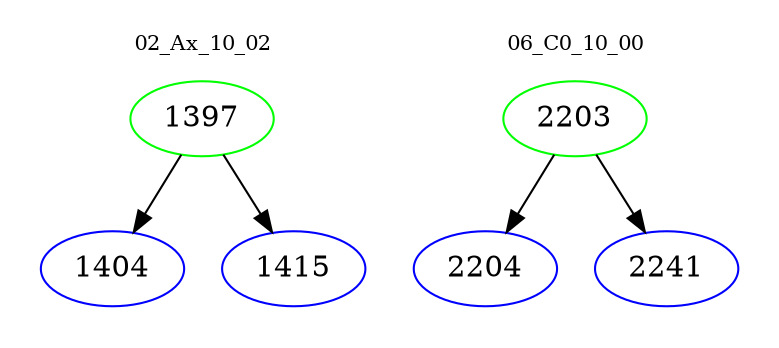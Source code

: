 digraph{
subgraph cluster_0 {
color = white
label = "02_Ax_10_02";
fontsize=10;
T0_1397 [label="1397", color="green"]
T0_1397 -> T0_1404 [color="black"]
T0_1404 [label="1404", color="blue"]
T0_1397 -> T0_1415 [color="black"]
T0_1415 [label="1415", color="blue"]
}
subgraph cluster_1 {
color = white
label = "06_C0_10_00";
fontsize=10;
T1_2203 [label="2203", color="green"]
T1_2203 -> T1_2204 [color="black"]
T1_2204 [label="2204", color="blue"]
T1_2203 -> T1_2241 [color="black"]
T1_2241 [label="2241", color="blue"]
}
}
